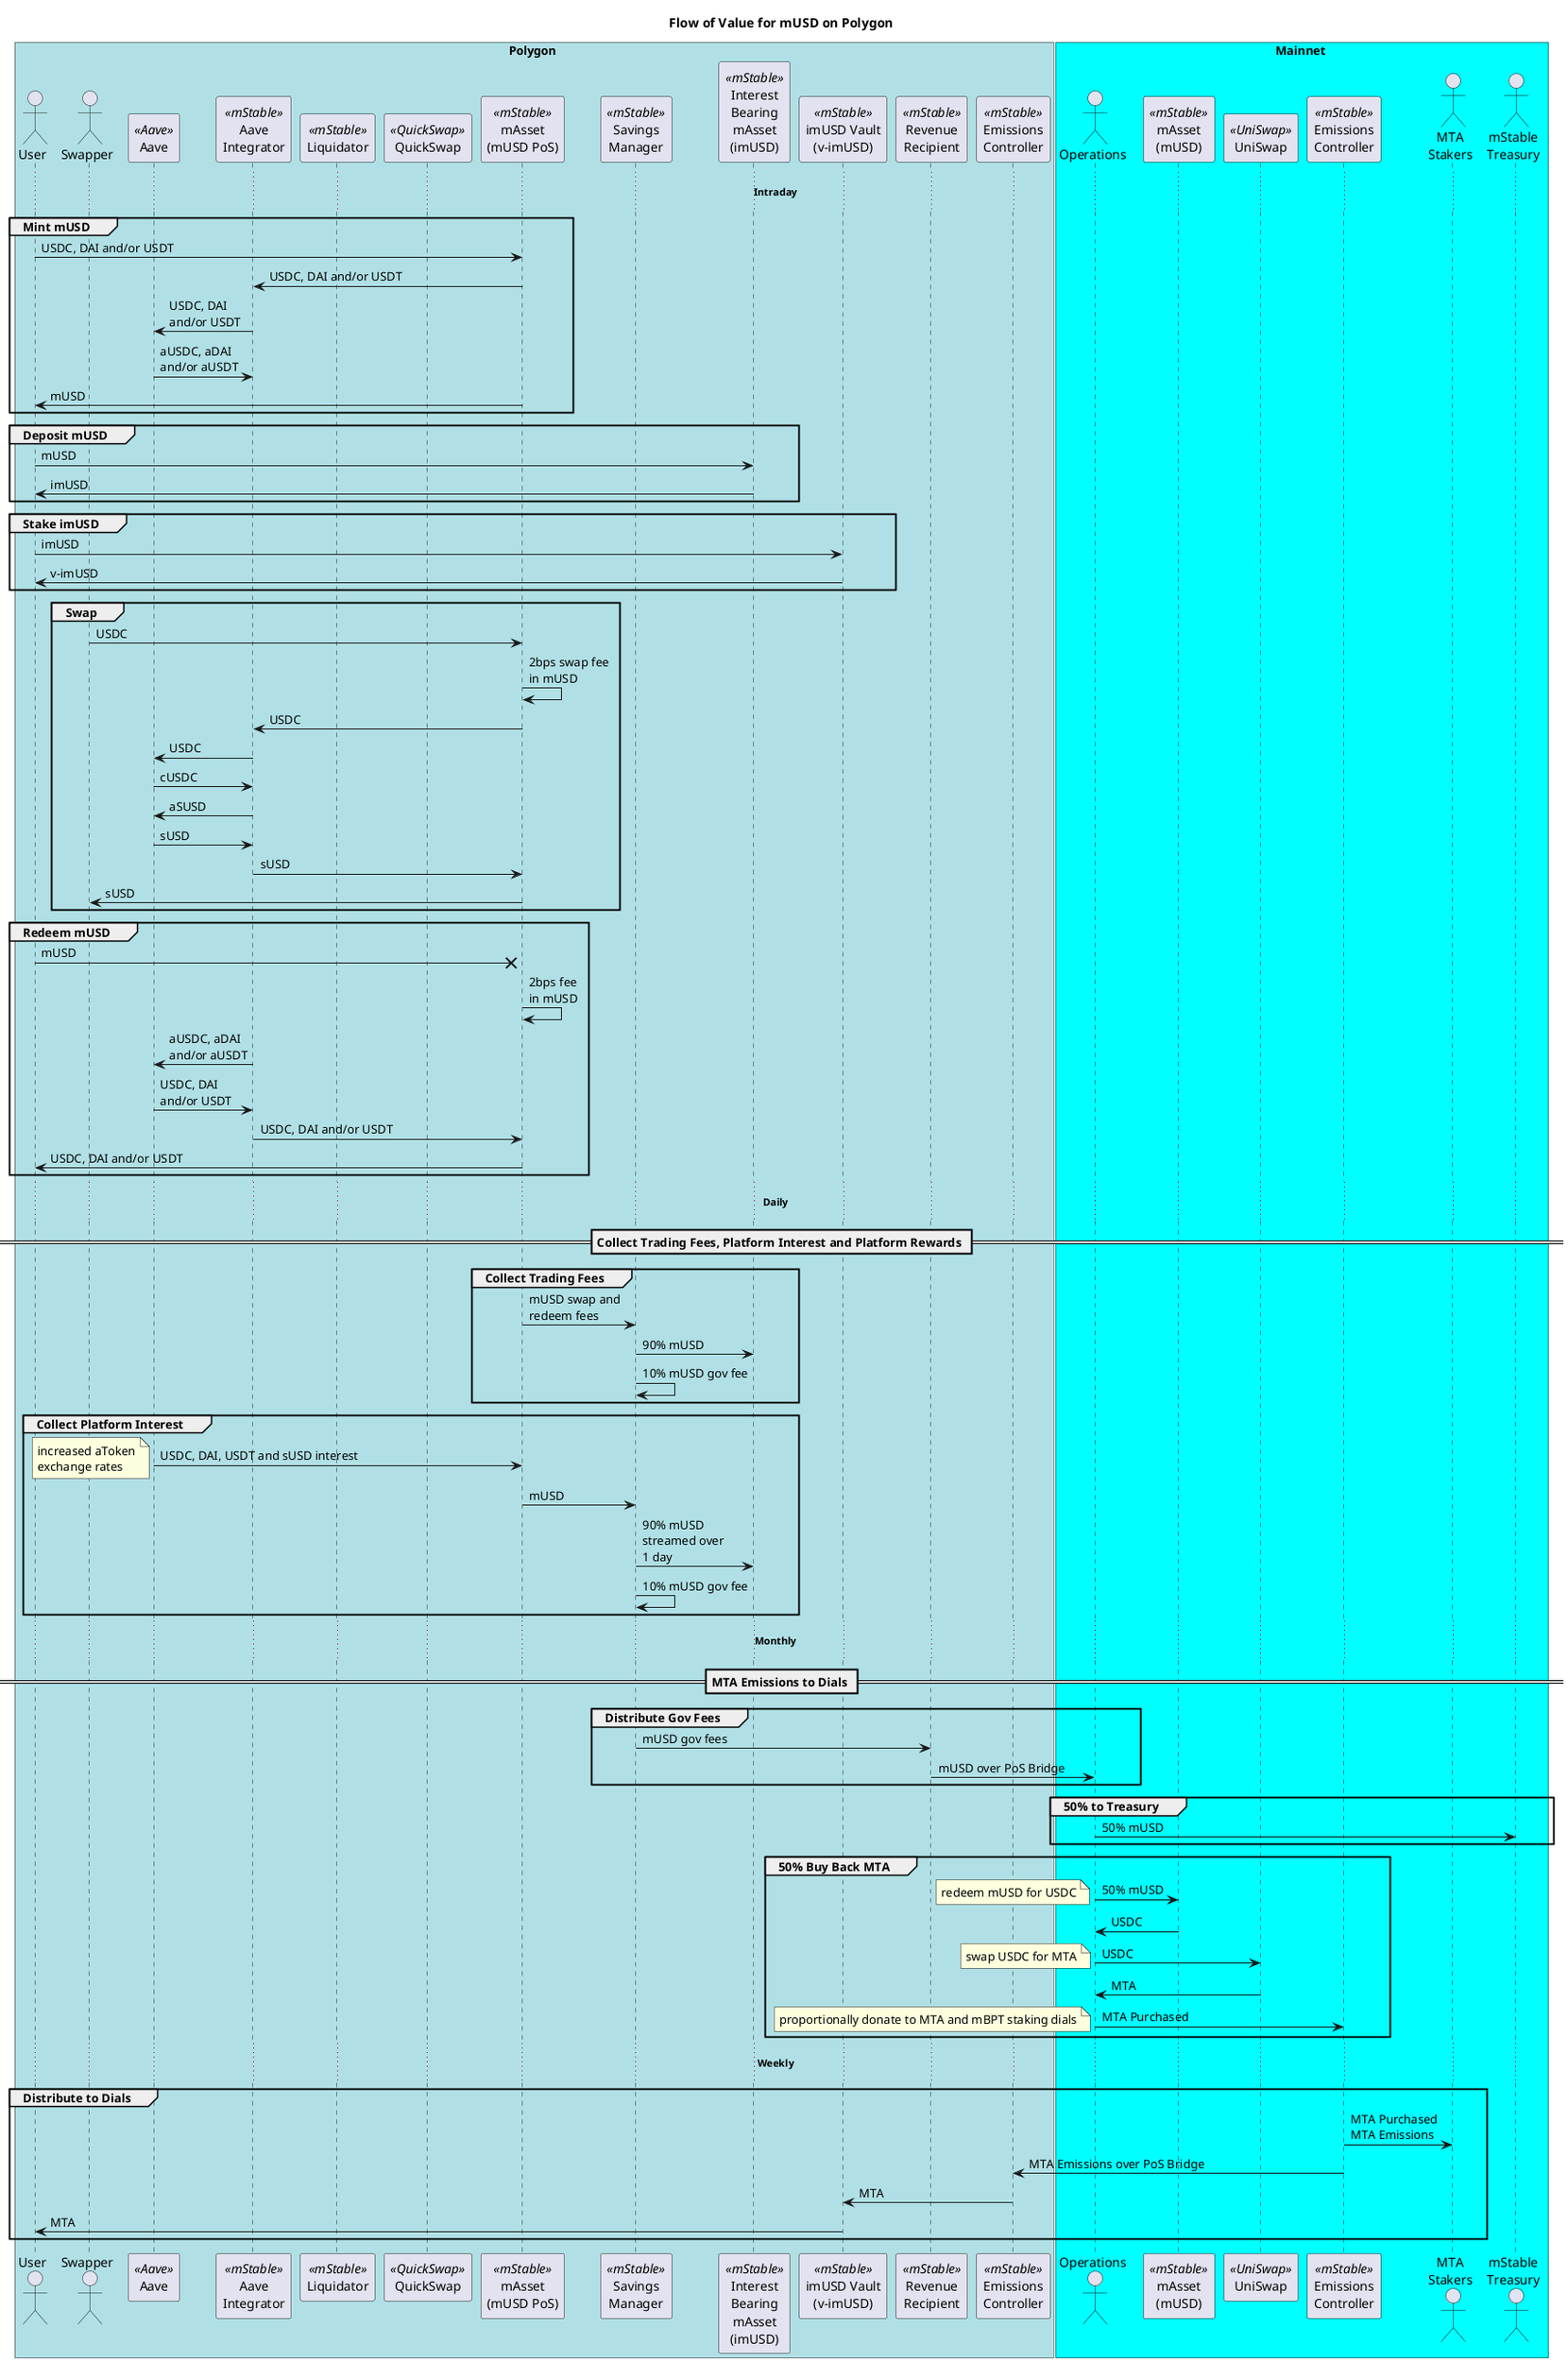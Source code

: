@startuml

title "Flow of Value for mUSD on Polygon"

box Polygon #PowderBlue
actor "User" as user
actor "Swapper" as swapper
participant "Aave" as aave <<Aave>>
participant "Aave\nIntegrator" as int <<mStable>>
participant "Liquidator" as liq <<mStable>>
participant "QuickSwap" as qs <<QuickSwap>>

participant "mAsset\n(mUSD PoS)" as musd <<mStable>>
participant "Savings\nManager" as sm <<mStable>>
participant "Interest\nBearing\nmAsset\n(imUSD)" as imusd <<mStable>>
participant "imUSD Vault\n(v-imUSD)" as vimusd <<mStable>>
participant "Revenue\nRecipient" as rr <<mStable>>
participant "Emissions\nController" as pec <<mStable>>

end box

box Mainnet #Aqua
actor "Operations" as ops
participant "mAsset\n(mUSD)" as emusd <<mStable>>
participant "UniSwap" as uni <<UniSwap>>
participant "Emissions\nController" as ec <<mStable>>
actor "MTA\nStakers" as staker
actor "mStable\nTreasury" as dao
end box

... **Intraday** ...

group Mint mUSD
user -> musd : USDC, DAI and/or USDT
musd -> int : USDC, DAI and/or USDT
int -> aave : USDC, DAI\nand/or USDT
aave -> int : aUSDC, aDAI\nand/or aUSDT
musd -> user : mUSD
end

group Deposit mUSD
user -> imusd : mUSD
imusd -> user : imUSD
end

group Stake imUSD
user -> vimusd : imUSD
vimusd -> user : v-imUSD
end

group Swap
swapper -> musd : USDC
musd -> musd : 2bps swap fee\nin mUSD
musd -> int : USDC
int -> aave : USDC
aave -> int : cUSDC
int -> aave : aSUSD
aave -> int : sUSD
int -> musd : sUSD
musd -> swapper : sUSD
end

group Redeem mUSD
user ->x musd : mUSD
musd -> musd : 2bps fee\nin mUSD
int -> aave : aUSDC, aDAI\nand/or aUSDT
aave -> int : USDC, DAI\nand/or USDT
int -> musd : USDC, DAI and/or USDT
musd -> user : USDC, DAI and/or USDT
end

... **Daily** ...

== Collect Trading Fees, Platform Interest and Platform Rewards ==

group Collect Trading Fees
musd -> sm : mUSD swap and\nredeem fees
sm -> imusd : 90% mUSD
sm -> sm : 10% mUSD gov fee
end

group Collect Platform Interest
aave -> musd : USDC, DAI, USDT and sUSD interest
note left : increased aToken\nexchange rates
musd -> sm : mUSD
sm -> imusd : 90% mUSD\nstreamed over\n1 day
sm -> sm : 10% mUSD gov fee
end

' group Claim Platform Rewards
' aave -> int : WMATIC rewards
' end

' group Liquidate Platform Rewards
' int -> liq : WMATIC
' liq -> qs : WMATIC
' qs -> liq : USDC
' liq -> musd : USDC
' musd -> liq : mUSD
' liq -> sm : mUSD
' sm -> imusd : 90% mUSD\nstreamed over\n1 day
' sm -> sm : 10% mUSD gov fee
' end

... **Monthly** ...

== MTA Emissions to Dials ==

group Distribute Gov Fees
sm -> rr : mUSD gov fees
rr -> ops : mUSD over PoS Bridge
end


group 50% to Treasury
ops -> dao : 50% mUSD
end

group 50% Buy Back MTA
ops -> emusd : 50% mUSD
note left : redeem mUSD for USDC
emusd -> ops : USDC
ops -> uni : USDC
note left : swap USDC for MTA
uni -> ops : MTA
ops -> ec : MTA Purchased
note left : proportionally donate to MTA and mBPT staking dials
end

... **Weekly** ...

group Distribute to Dials
ec -> staker : MTA Purchased\nMTA Emissions
ec -> pec: MTA Emissions over PoS Bridge
pec -> vimusd : MTA
vimusd -> user : MTA
end

@enduml
